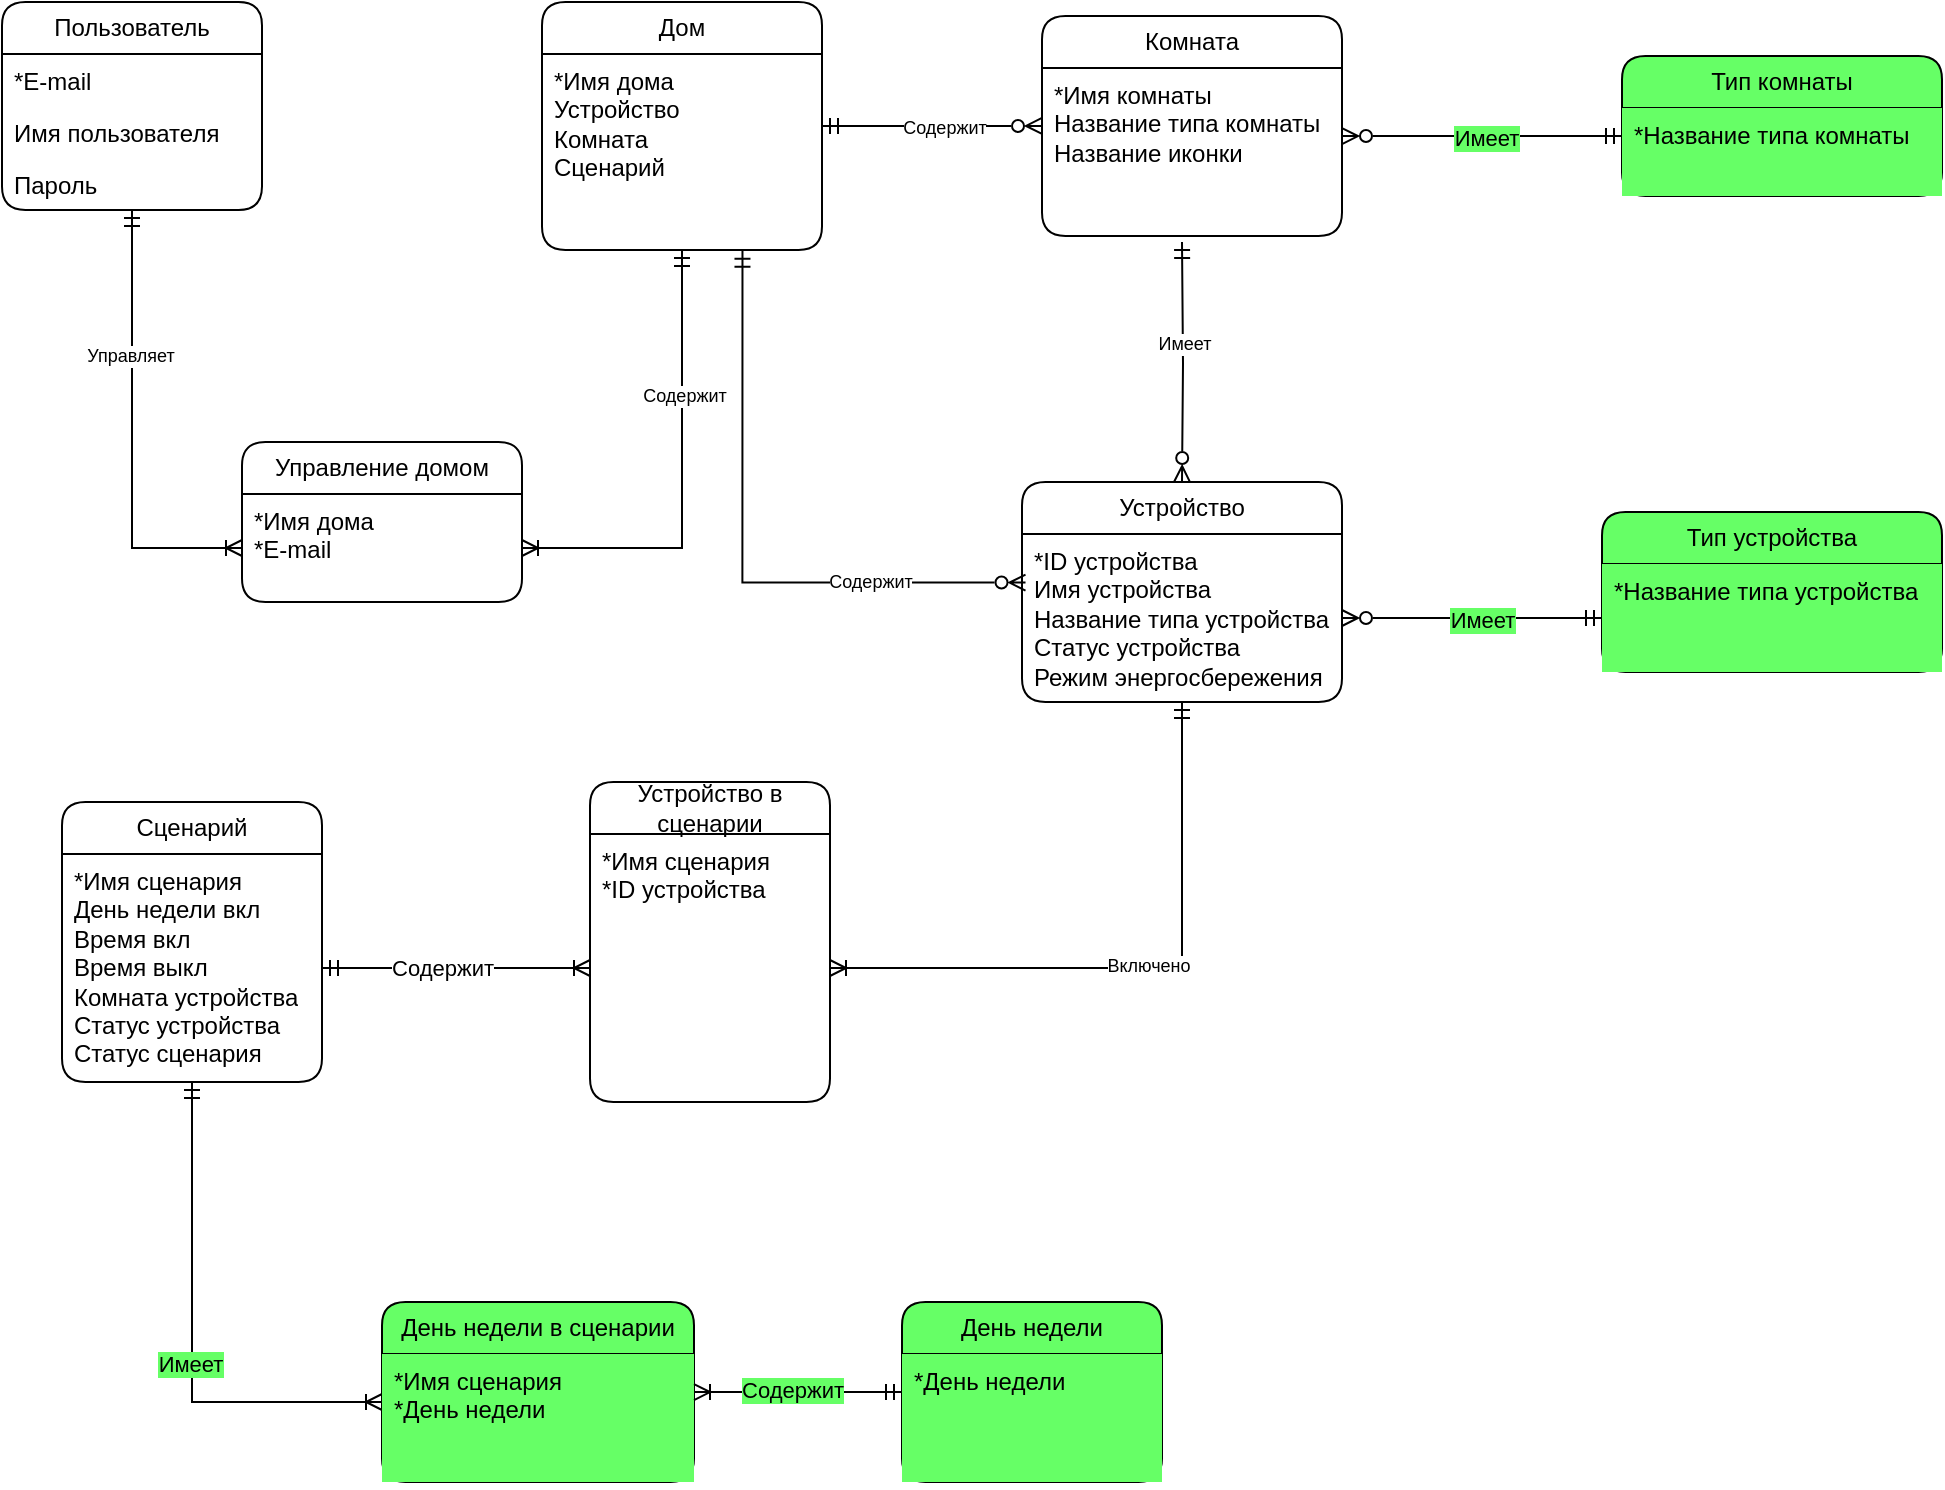 <mxfile version="24.3.1" type="google">
  <diagram name="3нф" id="v53DYleLKBIu-j7vA8B8">
    <mxGraphModel grid="1" page="1" gridSize="10" guides="1" tooltips="1" connect="1" arrows="1" fold="1" pageScale="1" pageWidth="827" pageHeight="1169" math="0" shadow="0">
      <root>
        <mxCell id="0" />
        <mxCell id="1" parent="0" />
        <mxCell id="JrnTduP9p1m5AG0XrYTP-34" style="edgeStyle=orthogonalEdgeStyle;rounded=0;orthogonalLoop=1;jettySize=auto;html=1;endArrow=ERoneToMany;endFill=0;startArrow=ERmandOne;startFill=0;" edge="1" parent="1" source="JrnTduP9p1m5AG0XrYTP-1" target="JrnTduP9p1m5AG0XrYTP-33">
          <mxGeometry relative="1" as="geometry" />
        </mxCell>
        <mxCell id="JrnTduP9p1m5AG0XrYTP-36" value="Управляет" style="edgeLabel;html=1;align=center;verticalAlign=middle;resizable=0;points=[];fontSize=9;" connectable="0" vertex="1" parent="JrnTduP9p1m5AG0XrYTP-34">
          <mxGeometry x="-0.35" y="-1" relative="1" as="geometry">
            <mxPoint as="offset" />
          </mxGeometry>
        </mxCell>
        <mxCell id="JrnTduP9p1m5AG0XrYTP-1" value="Пользователь" style="swimlane;fontStyle=0;childLayout=stackLayout;horizontal=1;startSize=26;fillColor=none;horizontalStack=0;resizeParent=1;resizeParentMax=0;resizeLast=0;collapsible=1;marginBottom=0;whiteSpace=wrap;html=1;rounded=1;" vertex="1" parent="1">
          <mxGeometry x="60" y="60" width="130" height="104" as="geometry" />
        </mxCell>
        <mxCell id="JrnTduP9p1m5AG0XrYTP-2" value="*E-mail" style="text;strokeColor=none;fillColor=none;align=left;verticalAlign=top;spacingLeft=4;spacingRight=4;overflow=hidden;rotatable=0;points=[[0,0.5],[1,0.5]];portConstraint=eastwest;whiteSpace=wrap;html=1;" vertex="1" parent="JrnTduP9p1m5AG0XrYTP-1">
          <mxGeometry y="26" width="130" height="26" as="geometry" />
        </mxCell>
        <mxCell id="JrnTduP9p1m5AG0XrYTP-3" value="Имя пользователя" style="text;strokeColor=none;fillColor=none;align=left;verticalAlign=top;spacingLeft=4;spacingRight=4;overflow=hidden;rotatable=0;points=[[0,0.5],[1,0.5]];portConstraint=eastwest;whiteSpace=wrap;html=1;" vertex="1" parent="JrnTduP9p1m5AG0XrYTP-1">
          <mxGeometry y="52" width="130" height="26" as="geometry" />
        </mxCell>
        <mxCell id="JrnTduP9p1m5AG0XrYTP-4" value="Пароль" style="text;strokeColor=none;fillColor=none;align=left;verticalAlign=top;spacingLeft=4;spacingRight=4;overflow=hidden;rotatable=0;points=[[0,0.5],[1,0.5]];portConstraint=eastwest;whiteSpace=wrap;html=1;" vertex="1" parent="JrnTduP9p1m5AG0XrYTP-1">
          <mxGeometry y="78" width="130" height="26" as="geometry" />
        </mxCell>
        <mxCell id="JrnTduP9p1m5AG0XrYTP-22" style="edgeStyle=orthogonalEdgeStyle;rounded=0;orthogonalLoop=1;jettySize=auto;html=1;endArrow=ERoneToMany;endFill=0;startArrow=ERmandOne;startFill=0;" edge="1" parent="1" source="JrnTduP9p1m5AG0XrYTP-5" target="JrnTduP9p1m5AG0XrYTP-28">
          <mxGeometry relative="1" as="geometry">
            <mxPoint x="460" y="365" as="targetPoint" />
          </mxGeometry>
        </mxCell>
        <mxCell id="JrnTduP9p1m5AG0XrYTP-26" value="Включено" style="edgeLabel;html=1;align=center;verticalAlign=middle;resizable=0;points=[];fontSize=9;" connectable="0" vertex="1" parent="JrnTduP9p1m5AG0XrYTP-22">
          <mxGeometry x="-0.027" y="-1" relative="1" as="geometry">
            <mxPoint as="offset" />
          </mxGeometry>
        </mxCell>
        <mxCell id="JrnTduP9p1m5AG0XrYTP-5" value="Устройство" style="swimlane;fontStyle=0;childLayout=stackLayout;horizontal=1;startSize=26;fillColor=none;horizontalStack=0;resizeParent=1;resizeParentMax=0;resizeLast=0;collapsible=1;marginBottom=0;whiteSpace=wrap;html=1;rounded=1;" vertex="1" parent="1">
          <mxGeometry x="570" y="300" width="160" height="110" as="geometry" />
        </mxCell>
        <mxCell id="JrnTduP9p1m5AG0XrYTP-7" value="&lt;div&gt;&lt;div&gt;*ID устройства&lt;/div&gt;&lt;/div&gt;&lt;div&gt;Имя устройства&lt;/div&gt;Название типа устройства&lt;div&gt;Статус устройства&lt;/div&gt;&lt;div&gt;Режим энергосбережения&lt;br&gt;&lt;div&gt;&lt;br&gt;&lt;/div&gt;&lt;div&gt;&lt;br&gt;&lt;/div&gt;&lt;/div&gt;" style="text;strokeColor=none;fillColor=none;align=left;verticalAlign=top;spacingLeft=4;spacingRight=4;overflow=hidden;rotatable=0;points=[[0,0.5],[1,0.5]];portConstraint=eastwest;whiteSpace=wrap;html=1;" vertex="1" parent="JrnTduP9p1m5AG0XrYTP-5">
          <mxGeometry y="26" width="160" height="84" as="geometry" />
        </mxCell>
        <mxCell id="JrnTduP9p1m5AG0XrYTP-35" style="edgeStyle=orthogonalEdgeStyle;rounded=0;orthogonalLoop=1;jettySize=auto;html=1;startArrow=ERmandOne;startFill=0;endArrow=ERoneToMany;endFill=0;" edge="1" parent="1" source="JrnTduP9p1m5AG0XrYTP-9" target="JrnTduP9p1m5AG0XrYTP-33">
          <mxGeometry relative="1" as="geometry" />
        </mxCell>
        <mxCell id="JrnTduP9p1m5AG0XrYTP-37" value="Содержит" style="edgeLabel;html=1;align=center;verticalAlign=middle;resizable=0;points=[];fontSize=9;" connectable="0" vertex="1" parent="JrnTduP9p1m5AG0XrYTP-35">
          <mxGeometry x="-0.368" y="1" relative="1" as="geometry">
            <mxPoint as="offset" />
          </mxGeometry>
        </mxCell>
        <mxCell id="JrnTduP9p1m5AG0XrYTP-9" value="Дом" style="swimlane;fontStyle=0;childLayout=stackLayout;horizontal=1;startSize=26;fillColor=none;horizontalStack=0;resizeParent=1;resizeParentMax=0;resizeLast=0;collapsible=1;marginBottom=0;whiteSpace=wrap;html=1;rounded=1;" vertex="1" parent="1">
          <mxGeometry x="330" y="60" width="140" height="124" as="geometry" />
        </mxCell>
        <mxCell id="JrnTduP9p1m5AG0XrYTP-11" value="&lt;div&gt;*Имя дома&lt;br&gt;&lt;/div&gt;&lt;span style=&quot;background-color: initial;&quot;&gt;Устройство&lt;/span&gt;&lt;div&gt;Комната&lt;/div&gt;&lt;div&gt;Сценарий&lt;/div&gt;&lt;div&gt;&lt;br&gt;&lt;/div&gt;" style="text;strokeColor=none;fillColor=none;align=left;verticalAlign=top;spacingLeft=4;spacingRight=4;overflow=hidden;rotatable=0;points=[[0,0.5],[1,0.5]];portConstraint=eastwest;whiteSpace=wrap;html=1;" vertex="1" parent="JrnTduP9p1m5AG0XrYTP-9">
          <mxGeometry y="26" width="140" height="98" as="geometry" />
        </mxCell>
        <mxCell id="Z_nvDFwN4MzSbAzOAyJW-1" style="edgeStyle=orthogonalEdgeStyle;rounded=0;orthogonalLoop=1;jettySize=auto;html=1;entryX=0;entryY=0.318;entryDx=0;entryDy=0;entryPerimeter=0;exitX=1;exitY=0.405;exitDx=0;exitDy=0;exitPerimeter=0;endArrow=ERmandOne;endFill=0;startArrow=ERzeroToMany;startFill=0;" edge="1" parent="1" source="JrnTduP9p1m5AG0XrYTP-13" target="Z_nvDFwN4MzSbAzOAyJW-12">
          <mxGeometry relative="1" as="geometry">
            <mxPoint x="860" y="122" as="targetPoint" />
          </mxGeometry>
        </mxCell>
        <mxCell id="Z_nvDFwN4MzSbAzOAyJW-23" value="Имеет" style="edgeLabel;html=1;align=center;verticalAlign=middle;resizable=0;points=[];labelBackgroundColor=#66FF66;" connectable="0" vertex="1" parent="Z_nvDFwN4MzSbAzOAyJW-1">
          <mxGeometry x="0.032" y="-1" relative="1" as="geometry">
            <mxPoint as="offset" />
          </mxGeometry>
        </mxCell>
        <mxCell id="JrnTduP9p1m5AG0XrYTP-12" value="Комната" style="swimlane;fontStyle=0;childLayout=stackLayout;horizontal=1;startSize=26;fillColor=none;horizontalStack=0;resizeParent=1;resizeParentMax=0;resizeLast=0;collapsible=1;marginBottom=0;whiteSpace=wrap;html=1;rounded=1;" vertex="1" parent="1">
          <mxGeometry x="580" y="67" width="150" height="110" as="geometry" />
        </mxCell>
        <mxCell id="JrnTduP9p1m5AG0XrYTP-13" value="*Имя комнаты&lt;br&gt;&lt;div&gt;&lt;span style=&quot;background-color: initial;&quot;&gt;Название типа комнаты&lt;/span&gt;&lt;/div&gt;&lt;div&gt;Название иконки&lt;/div&gt;&lt;div&gt;&lt;div&gt;&lt;br&gt;&lt;/div&gt;&lt;/div&gt;" style="text;strokeColor=none;fillColor=none;align=left;verticalAlign=top;spacingLeft=4;spacingRight=4;overflow=hidden;rotatable=0;points=[[0,0.5],[1,0.5]];portConstraint=eastwest;whiteSpace=wrap;html=1;" vertex="1" parent="JrnTduP9p1m5AG0XrYTP-12">
          <mxGeometry y="26" width="150" height="84" as="geometry" />
        </mxCell>
        <mxCell id="Z_nvDFwN4MzSbAzOAyJW-3" style="edgeStyle=orthogonalEdgeStyle;rounded=0;orthogonalLoop=1;jettySize=auto;html=1;endArrow=ERoneToMany;endFill=0;startArrow=ERmandOne;startFill=0;" edge="1" parent="1" source="JrnTduP9p1m5AG0XrYTP-15">
          <mxGeometry relative="1" as="geometry">
            <mxPoint x="250" y="760" as="targetPoint" />
            <Array as="points">
              <mxPoint x="155" y="690" />
              <mxPoint x="155" y="690" />
            </Array>
          </mxGeometry>
        </mxCell>
        <mxCell id="Z_nvDFwN4MzSbAzOAyJW-9" value="Имеет" style="edgeLabel;html=1;align=center;verticalAlign=middle;resizable=0;points=[];labelBackgroundColor=#66FF66;" connectable="0" vertex="1" parent="Z_nvDFwN4MzSbAzOAyJW-3">
          <mxGeometry x="0.106" y="-1" relative="1" as="geometry">
            <mxPoint as="offset" />
          </mxGeometry>
        </mxCell>
        <mxCell id="JrnTduP9p1m5AG0XrYTP-15" value="Сценарий" style="swimlane;fontStyle=0;childLayout=stackLayout;horizontal=1;startSize=26;fillColor=none;horizontalStack=0;resizeParent=1;resizeParentMax=0;resizeLast=0;collapsible=1;marginBottom=0;whiteSpace=wrap;html=1;rounded=1;" vertex="1" parent="1">
          <mxGeometry x="90" y="460" width="130" height="140" as="geometry" />
        </mxCell>
        <mxCell id="JrnTduP9p1m5AG0XrYTP-17" value="&lt;div&gt;*Имя сценария&lt;/div&gt;&lt;div&gt;&lt;span style=&quot;background-color: initial;&quot;&gt;День недели вкл&lt;/span&gt;&lt;/div&gt;&lt;div&gt;&lt;span style=&quot;background-color: initial;&quot;&gt;Время вкл&lt;/span&gt;&lt;/div&gt;&lt;div&gt;&lt;span style=&quot;background-color: initial;&quot;&gt;Время выкл&lt;/span&gt;&lt;/div&gt;&lt;div&gt;Комната&amp;nbsp;&lt;span style=&quot;background-color: initial;&quot;&gt;устройства&lt;/span&gt;&lt;/div&gt;Статус устройства&lt;div&gt;Статус сценария&amp;nbsp;&lt;div&gt;&lt;br&gt;&lt;/div&gt;&lt;/div&gt;" style="text;strokeColor=none;fillColor=none;align=left;verticalAlign=top;spacingLeft=4;spacingRight=4;overflow=hidden;rotatable=0;points=[[0,0.5],[1,0.5]];portConstraint=eastwest;whiteSpace=wrap;html=1;" vertex="1" parent="JrnTduP9p1m5AG0XrYTP-15">
          <mxGeometry y="26" width="130" height="114" as="geometry" />
        </mxCell>
        <mxCell id="JrnTduP9p1m5AG0XrYTP-20" style="edgeStyle=orthogonalEdgeStyle;rounded=0;orthogonalLoop=1;jettySize=auto;html=1;entryX=0;entryY=0.345;entryDx=0;entryDy=0;entryPerimeter=0;endArrow=ERzeroToMany;endFill=0;startArrow=ERmandOne;startFill=0;" edge="1" parent="1" source="JrnTduP9p1m5AG0XrYTP-9" target="JrnTduP9p1m5AG0XrYTP-13">
          <mxGeometry relative="1" as="geometry" />
        </mxCell>
        <mxCell id="JrnTduP9p1m5AG0XrYTP-24" value="Содержит" style="edgeLabel;html=1;align=center;verticalAlign=middle;resizable=0;points=[];fontSize=9;" connectable="0" vertex="1" parent="JrnTduP9p1m5AG0XrYTP-20">
          <mxGeometry x="0.099" y="-1" relative="1" as="geometry">
            <mxPoint as="offset" />
          </mxGeometry>
        </mxCell>
        <mxCell id="JrnTduP9p1m5AG0XrYTP-21" style="edgeStyle=orthogonalEdgeStyle;rounded=0;orthogonalLoop=1;jettySize=auto;html=1;entryX=0.5;entryY=0;entryDx=0;entryDy=0;entryPerimeter=0;endArrow=ERzeroToMany;endFill=0;startArrow=ERmandOne;startFill=0;" edge="1" parent="1" target="JrnTduP9p1m5AG0XrYTP-5">
          <mxGeometry relative="1" as="geometry">
            <mxPoint x="650" y="180" as="sourcePoint" />
          </mxGeometry>
        </mxCell>
        <mxCell id="JrnTduP9p1m5AG0XrYTP-25" value="Имеет" style="edgeLabel;html=1;align=center;verticalAlign=middle;resizable=0;points=[];fontSize=9;" connectable="0" vertex="1" parent="JrnTduP9p1m5AG0XrYTP-21">
          <mxGeometry x="-0.153" relative="1" as="geometry">
            <mxPoint as="offset" />
          </mxGeometry>
        </mxCell>
        <mxCell id="JrnTduP9p1m5AG0XrYTP-27" value="Устройство в сценарии" style="swimlane;fontStyle=0;childLayout=stackLayout;horizontal=1;startSize=26;fillColor=none;horizontalStack=0;resizeParent=1;resizeParentMax=0;resizeLast=0;collapsible=1;marginBottom=0;whiteSpace=wrap;html=1;rounded=1;" vertex="1" parent="1">
          <mxGeometry x="354" y="450" width="120" height="160" as="geometry" />
        </mxCell>
        <mxCell id="JrnTduP9p1m5AG0XrYTP-28" value="&lt;div&gt;*Имя сценария&lt;/div&gt;&lt;div&gt;*ID устройства&lt;/div&gt;" style="text;strokeColor=none;fillColor=none;align=left;verticalAlign=top;spacingLeft=4;spacingRight=4;overflow=hidden;rotatable=0;points=[[0,0.5],[1,0.5]];portConstraint=eastwest;whiteSpace=wrap;html=1;" vertex="1" parent="JrnTduP9p1m5AG0XrYTP-27">
          <mxGeometry y="26" width="120" height="134" as="geometry" />
        </mxCell>
        <mxCell id="JrnTduP9p1m5AG0XrYTP-30" style="edgeStyle=orthogonalEdgeStyle;rounded=0;orthogonalLoop=1;jettySize=auto;html=1;entryX=1;entryY=0.5;entryDx=0;entryDy=0;endArrow=ERmandOne;endFill=0;startArrow=ERoneToMany;startFill=0;" edge="1" parent="1" source="JrnTduP9p1m5AG0XrYTP-28" target="JrnTduP9p1m5AG0XrYTP-17">
          <mxGeometry relative="1" as="geometry" />
        </mxCell>
        <mxCell id="JrnTduP9p1m5AG0XrYTP-31" value="Содержит" style="edgeLabel;html=1;align=center;verticalAlign=middle;resizable=0;points=[];" connectable="0" vertex="1" parent="JrnTduP9p1m5AG0XrYTP-30">
          <mxGeometry x="0.112" relative="1" as="geometry">
            <mxPoint as="offset" />
          </mxGeometry>
        </mxCell>
        <mxCell id="JrnTduP9p1m5AG0XrYTP-32" value="Управление домом" style="swimlane;fontStyle=0;childLayout=stackLayout;horizontal=1;startSize=26;fillColor=none;horizontalStack=0;resizeParent=1;resizeParentMax=0;resizeLast=0;collapsible=1;marginBottom=0;whiteSpace=wrap;html=1;rounded=1;" vertex="1" parent="1">
          <mxGeometry x="180" y="280" width="140" height="80" as="geometry" />
        </mxCell>
        <mxCell id="JrnTduP9p1m5AG0XrYTP-33" value="&lt;div&gt;*Имя дома&lt;br&gt;&lt;/div&gt;&lt;div&gt;*E-mail&lt;/div&gt;&lt;div&gt;&lt;br&gt;&lt;/div&gt;" style="text;strokeColor=none;fillColor=none;align=left;verticalAlign=top;spacingLeft=4;spacingRight=4;overflow=hidden;rotatable=0;points=[[0,0.5],[1,0.5]];portConstraint=eastwest;whiteSpace=wrap;html=1;" vertex="1" parent="JrnTduP9p1m5AG0XrYTP-32">
          <mxGeometry y="26" width="140" height="54" as="geometry" />
        </mxCell>
        <mxCell id="JrnTduP9p1m5AG0XrYTP-38" style="edgeStyle=orthogonalEdgeStyle;rounded=0;orthogonalLoop=1;jettySize=auto;html=1;entryX=0.011;entryY=0.289;entryDx=0;entryDy=0;entryPerimeter=0;exitX=0.716;exitY=1.004;exitDx=0;exitDy=0;exitPerimeter=0;endArrow=ERzeroToMany;endFill=0;startArrow=ERmandOne;startFill=0;" edge="1" parent="1" source="JrnTduP9p1m5AG0XrYTP-11" target="JrnTduP9p1m5AG0XrYTP-7">
          <mxGeometry relative="1" as="geometry">
            <mxPoint x="430" y="190" as="sourcePoint" />
          </mxGeometry>
        </mxCell>
        <mxCell id="JrnTduP9p1m5AG0XrYTP-39" value="Содержит" style="edgeLabel;html=1;align=center;verticalAlign=middle;resizable=0;points=[];fontSize=9;" connectable="0" vertex="1" parent="JrnTduP9p1m5AG0XrYTP-38">
          <mxGeometry x="0.488" y="1" relative="1" as="geometry">
            <mxPoint as="offset" />
          </mxGeometry>
        </mxCell>
        <mxCell id="Z_nvDFwN4MzSbAzOAyJW-4" value="День недели в сценарии" style="swimlane;fontStyle=0;childLayout=stackLayout;horizontal=1;startSize=26;fillColor=#66FF66;horizontalStack=0;resizeParent=1;resizeParentMax=0;resizeLast=0;collapsible=1;marginBottom=0;whiteSpace=wrap;html=1;rounded=1;" vertex="1" parent="1">
          <mxGeometry x="250" y="710" width="156" height="90" as="geometry" />
        </mxCell>
        <mxCell id="Z_nvDFwN4MzSbAzOAyJW-5" value="&lt;div&gt;*Имя сценария&lt;/div&gt;&lt;div&gt;&lt;span style=&quot;background-color: initial;&quot;&gt;*День недели&amp;nbsp;&lt;/span&gt;&lt;br&gt;&lt;/div&gt;&lt;div&gt;&lt;div&gt;&lt;br&gt;&lt;/div&gt;&lt;/div&gt;" style="text;strokeColor=none;fillColor=#66FF66;align=left;verticalAlign=top;spacingLeft=4;spacingRight=4;overflow=hidden;rotatable=0;points=[[0,0.5],[1,0.5]];portConstraint=eastwest;whiteSpace=wrap;html=1;" vertex="1" parent="Z_nvDFwN4MzSbAzOAyJW-4">
          <mxGeometry y="26" width="156" height="64" as="geometry" />
        </mxCell>
        <mxCell id="Z_nvDFwN4MzSbAzOAyJW-6" value="День недели" style="swimlane;fontStyle=0;childLayout=stackLayout;horizontal=1;startSize=26;fillColor=#66FF66;horizontalStack=0;resizeParent=1;resizeParentMax=0;resizeLast=0;collapsible=1;marginBottom=0;whiteSpace=wrap;html=1;rounded=1;" vertex="1" parent="1">
          <mxGeometry x="510" y="710" width="130" height="90" as="geometry" />
        </mxCell>
        <mxCell id="Z_nvDFwN4MzSbAzOAyJW-7" value="&lt;div&gt;&lt;span style=&quot;background-color: initial;&quot;&gt;*День недели&amp;nbsp;&lt;/span&gt;&lt;/div&gt;&lt;div&gt;&lt;div&gt;&lt;br&gt;&lt;/div&gt;&lt;/div&gt;" style="text;strokeColor=none;fillColor=#66FF66;align=left;verticalAlign=top;spacingLeft=4;spacingRight=4;overflow=hidden;rotatable=0;points=[[0,0.5],[1,0.5]];portConstraint=eastwest;whiteSpace=wrap;html=1;" vertex="1" parent="Z_nvDFwN4MzSbAzOAyJW-6">
          <mxGeometry y="26" width="130" height="64" as="geometry" />
        </mxCell>
        <mxCell id="Z_nvDFwN4MzSbAzOAyJW-8" style="edgeStyle=orthogonalEdgeStyle;rounded=0;orthogonalLoop=1;jettySize=auto;html=1;entryX=0;entryY=0.297;entryDx=0;entryDy=0;entryPerimeter=0;startArrow=ERoneToMany;startFill=0;endArrow=ERmandOne;endFill=0;" edge="1" parent="1" source="Z_nvDFwN4MzSbAzOAyJW-4" target="Z_nvDFwN4MzSbAzOAyJW-7">
          <mxGeometry relative="1" as="geometry" />
        </mxCell>
        <mxCell id="Z_nvDFwN4MzSbAzOAyJW-10" value="Содержит" style="edgeLabel;html=1;align=center;verticalAlign=middle;resizable=0;points=[];labelBackgroundColor=#66FF66;" connectable="0" vertex="1" parent="Z_nvDFwN4MzSbAzOAyJW-8">
          <mxGeometry x="-0.067" y="1" relative="1" as="geometry">
            <mxPoint as="offset" />
          </mxGeometry>
        </mxCell>
        <mxCell id="Z_nvDFwN4MzSbAzOAyJW-11" value="Тип комнаты" style="swimlane;fontStyle=0;childLayout=stackLayout;horizontal=1;startSize=26;fillColor=#66FF66;horizontalStack=0;resizeParent=1;resizeParentMax=0;resizeLast=0;collapsible=1;marginBottom=0;whiteSpace=wrap;html=1;rounded=1;labelBackgroundColor=none;labelBorderColor=none;" vertex="1" parent="1">
          <mxGeometry x="870" y="87" width="160" height="70" as="geometry" />
        </mxCell>
        <mxCell id="Z_nvDFwN4MzSbAzOAyJW-12" value="&lt;div&gt;&lt;div&gt;*Название типа комнаты&lt;/div&gt;&lt;/div&gt;" style="text;strokeColor=none;fillColor=#66FF66;align=left;verticalAlign=top;spacingLeft=4;spacingRight=4;overflow=hidden;rotatable=0;points=[[0,0.5],[1,0.5]];portConstraint=eastwest;whiteSpace=wrap;html=1;" vertex="1" parent="Z_nvDFwN4MzSbAzOAyJW-11">
          <mxGeometry y="26" width="160" height="44" as="geometry" />
        </mxCell>
        <mxCell id="Z_nvDFwN4MzSbAzOAyJW-13" value="Тип устройства" style="swimlane;fontStyle=0;childLayout=stackLayout;horizontal=1;startSize=26;fillColor=#66FF66;horizontalStack=0;resizeParent=1;resizeParentMax=0;resizeLast=0;collapsible=1;marginBottom=0;whiteSpace=wrap;html=1;rounded=1;labelBackgroundColor=#66FF66;" vertex="1" parent="1">
          <mxGeometry x="860" y="315" width="170" height="80" as="geometry" />
        </mxCell>
        <mxCell id="Z_nvDFwN4MzSbAzOAyJW-14" value="&lt;div&gt;&lt;div&gt;*Название типа устройства&lt;br&gt;&lt;/div&gt;&lt;/div&gt;" style="text;strokeColor=none;fillColor=#66FF66;align=left;verticalAlign=top;spacingLeft=4;spacingRight=4;overflow=hidden;rotatable=0;points=[[0,0.5],[1,0.5]];portConstraint=eastwest;whiteSpace=wrap;html=1;labelBackgroundColor=#66FF66;" vertex="1" parent="Z_nvDFwN4MzSbAzOAyJW-13">
          <mxGeometry y="26" width="170" height="54" as="geometry" />
        </mxCell>
        <mxCell id="Z_nvDFwN4MzSbAzOAyJW-21" style="edgeStyle=orthogonalEdgeStyle;rounded=0;orthogonalLoop=1;jettySize=auto;html=1;entryX=0;entryY=0.5;entryDx=0;entryDy=0;endArrow=ERmandOne;endFill=0;startArrow=ERzeroToMany;startFill=0;" edge="1" parent="1" source="JrnTduP9p1m5AG0XrYTP-7" target="Z_nvDFwN4MzSbAzOAyJW-14">
          <mxGeometry relative="1" as="geometry" />
        </mxCell>
        <mxCell id="Z_nvDFwN4MzSbAzOAyJW-22" value="Имеет" style="edgeLabel;html=1;align=center;verticalAlign=middle;resizable=0;points=[];labelBackgroundColor=#66FF66;" connectable="0" vertex="1" parent="Z_nvDFwN4MzSbAzOAyJW-21">
          <mxGeometry x="0.066" y="-1" relative="1" as="geometry">
            <mxPoint as="offset" />
          </mxGeometry>
        </mxCell>
      </root>
    </mxGraphModel>
  </diagram>
</mxfile>
